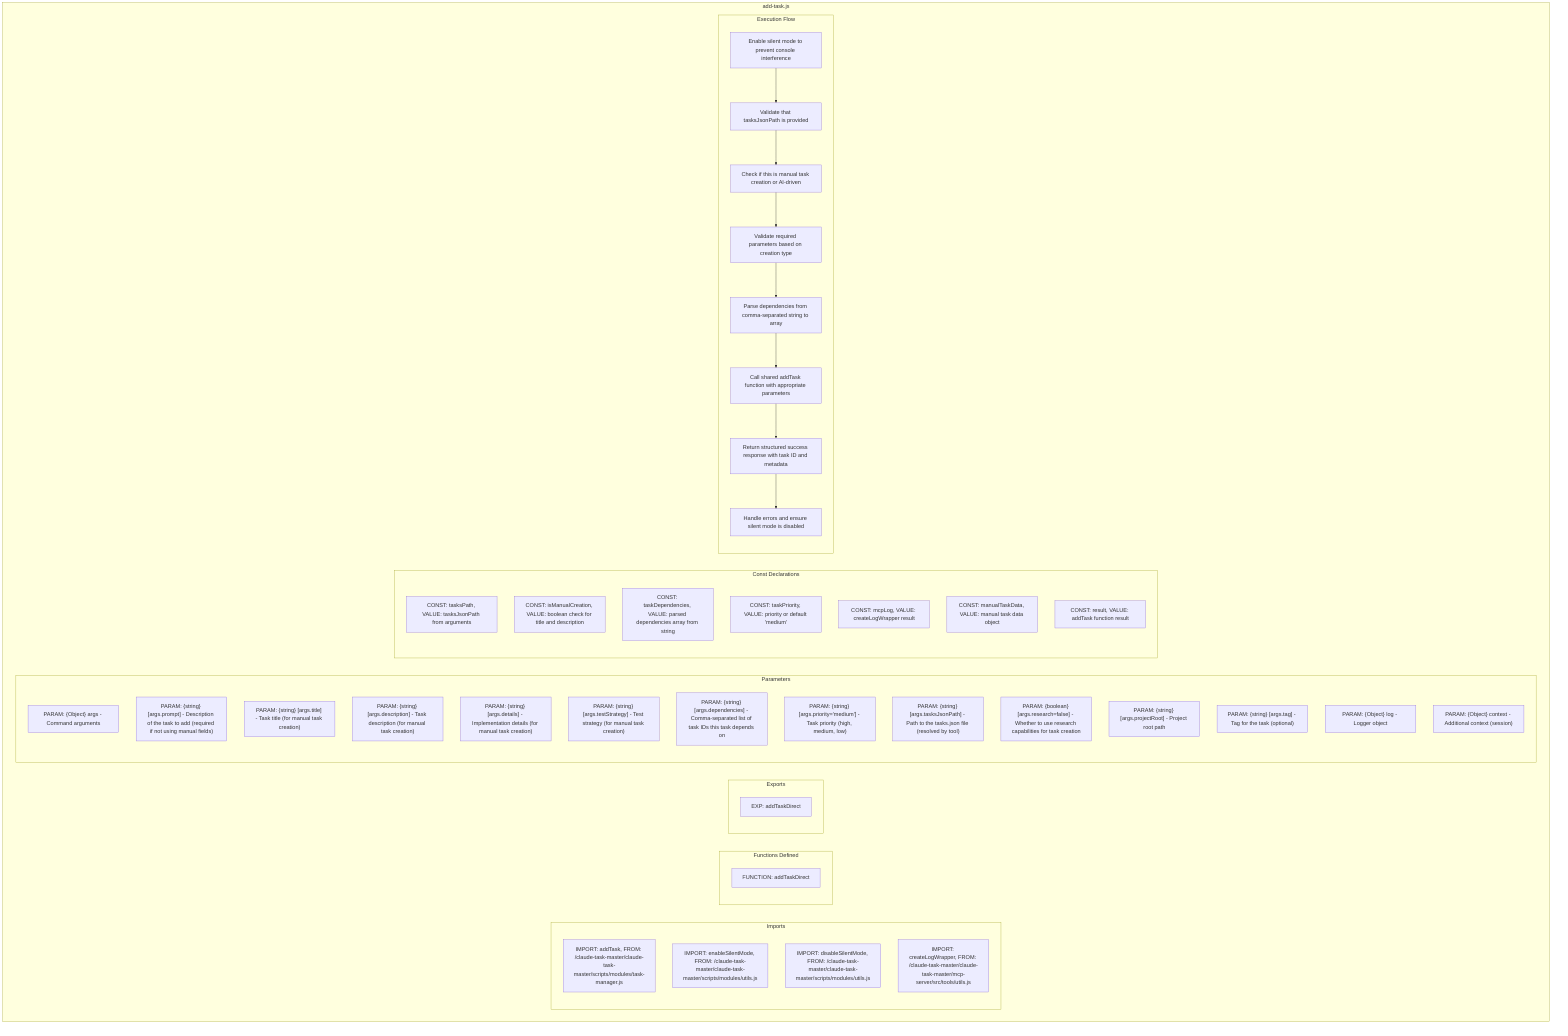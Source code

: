 flowchart TB
    subgraph Imports["Imports"]
        I1["IMPORT: addTask, FROM: /claude-task-master/claude-task-master/scripts/modules/task-manager.js"]
        I2["IMPORT: enableSilentMode, FROM: /claude-task-master/claude-task-master/scripts/modules/utils.js"]
        I3["IMPORT: disableSilentMode, FROM: /claude-task-master/claude-task-master/scripts/modules/utils.js"]
        I4["IMPORT: createLogWrapper, FROM: /claude-task-master/claude-task-master/mcp-server/src/tools/utils.js"]
    end
    
    subgraph FunctionsDefined["Functions Defined"]
        FU1["FUNCTION: addTaskDirect"]
    end
    
    subgraph Exports["Exports"]
        E1["EXP: addTaskDirect"]
    end
    
    subgraph Parameters["Parameters"]
        P1["PARAM: {Object} args - Command arguments"]
        P2["PARAM: {string} [args.prompt] - Description of the task to add (required if not using manual fields)"]
        P3["PARAM: {string} [args.title] - Task title (for manual task creation)"]
        P4["PARAM: {string} [args.description] - Task description (for manual task creation)"]
        P5["PARAM: {string} [args.details] - Implementation details (for manual task creation)"]
        P6["PARAM: {string} [args.testStrategy] - Test strategy (for manual task creation)"]
        P7["PARAM: {string} [args.dependencies] - Comma-separated list of task IDs this task depends on"]
        P8["PARAM: {string} [args.priority='medium'] - Task priority (high, medium, low)"]
        P9["PARAM: {string} [args.tasksJsonPath] - Path to the tasks.json file (resolved by tool)"]
        P10["PARAM: {boolean} [args.research=false] - Whether to use research capabilities for task creation"]
        P11["PARAM: {string} [args.projectRoot] - Project root path"]
        P12["PARAM: {string} [args.tag] - Tag for the task (optional)"]
        P13["PARAM: {Object} log - Logger object"]
        P14["PARAM: {Object} context - Additional context (session)"]
    end
    
    subgraph Constants["Const Declarations"]
        C1["CONST: tasksPath, VALUE: tasksJsonPath from arguments"]
        C2["CONST: isManualCreation, VALUE: boolean check for title and description"]
        C3["CONST: taskDependencies, VALUE: parsed dependencies array from string"]
        C4["CONST: taskPriority, VALUE: priority or default 'medium'"]
        C5["CONST: mcpLog, VALUE: createLogWrapper result"]
        C6["CONST: manualTaskData, VALUE: manual task data object"]
        C7["CONST: result, VALUE: addTask function result"]
    end
    
    subgraph ExecutionFlow["Execution Flow"]
        FL1["Enable silent mode to prevent console interference"]
        FL2["Validate that tasksJsonPath is provided"]
        FL3["Check if this is manual task creation or AI-driven"]
        FL4["Validate required parameters based on creation type"]
        FL5["Parse dependencies from comma-separated string to array"]
        FL6["Call shared addTask function with appropriate parameters"]
        FL7["Return structured success response with task ID and metadata"]
        FL8["Handle errors and ensure silent mode is disabled"]
    end
    
    subgraph addTaskJs["add-task.js"]
        Imports
        FunctionsDefined
        Exports
        Parameters
        Constants
        ExecutionFlow
    end
    
    FL1 --> FL2
    FL2 --> FL3
    FL3 --> FL4
    FL4 --> FL5
    FL5 --> FL6
    FL6 --> FL7
    FL7 --> FL8
